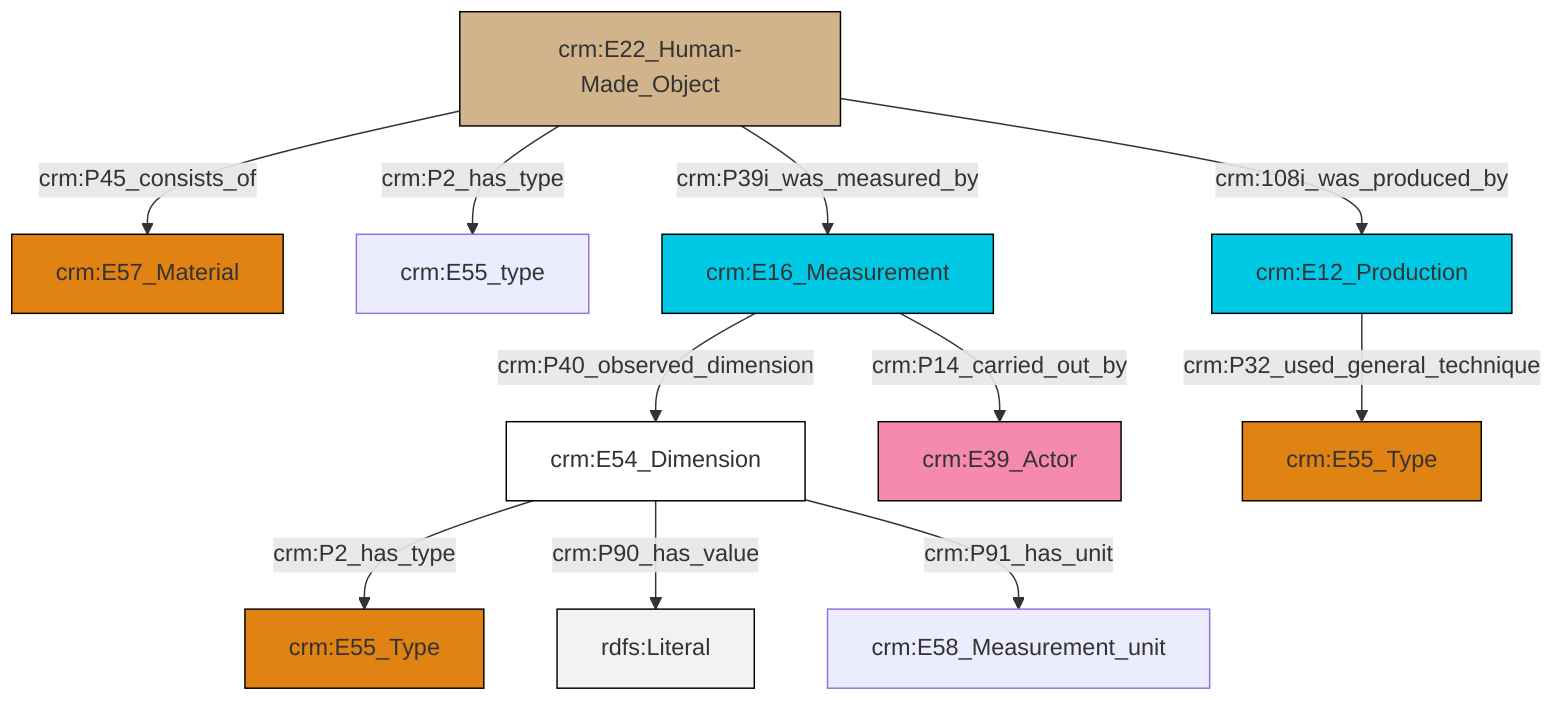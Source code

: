 graph TD
classDef Literal fill:#f2f2f2,stroke:#000000;
classDef CRM_Entity fill:#FFFFFF,stroke:#000000;
classDef Temporal_Entity fill:#00C9E6, stroke:#000000;
classDef Type fill:#E18312, stroke:#000000;
classDef Time-Span fill:#2C9C91, stroke:#000000;
classDef Appellation fill:#FFEB7F, stroke:#000000;
classDef Place fill:#008836, stroke:#000000;
classDef Persistent_Item fill:#B266B2, stroke:#000000;
classDef Conceptual_Object fill:#FFD700, stroke:#000000;
classDef Physical_Thing fill:#D2B48C, stroke:#000000;
classDef Actor fill:#f58aad, stroke:#000000;
classDef PC_Classes fill:#4ce600, stroke:#000000;
classDef Multi fill:#cccccc,stroke:#000000;

2["crm:E16_Measurement"]:::Temporal_Entity -->|crm:P40_observed_dimension| 3["crm:E54_Dimension"]:::CRM_Entity
10["crm:E22_Human-Made_Object"]:::Physical_Thing -->|crm:P45_consists_of| 6["crm:E57_Material"]:::Type
3["crm:E54_Dimension"]:::CRM_Entity -->|crm:P2_has_type| 8["crm:E55_Type"]:::Type
10["crm:E22_Human-Made_Object"]:::Physical_Thing -->|crm:P2_has_type| 0["crm:E55_type"]:::Default
3["crm:E54_Dimension"]:::CRM_Entity -->|crm:P90_has_value| 12[rdfs:Literal]:::Literal
3["crm:E54_Dimension"]:::CRM_Entity -->|crm:P91_has_unit| 15["crm:E58_Measurement_unit"]:::Default
10["crm:E22_Human-Made_Object"]:::Physical_Thing -->|crm:P39i_was_measured_by| 2["crm:E16_Measurement"]:::Temporal_Entity
16["crm:E12_Production"]:::Temporal_Entity -->|crm:P32_used_general_technique| 4["crm:E55_Type"]:::Type
10["crm:E22_Human-Made_Object"]:::Physical_Thing -->|crm:108i_was_produced_by| 16["crm:E12_Production"]:::Temporal_Entity
2["crm:E16_Measurement"]:::Temporal_Entity -->|crm:P14_carried_out_by| 17["crm:E39_Actor"]:::Actor